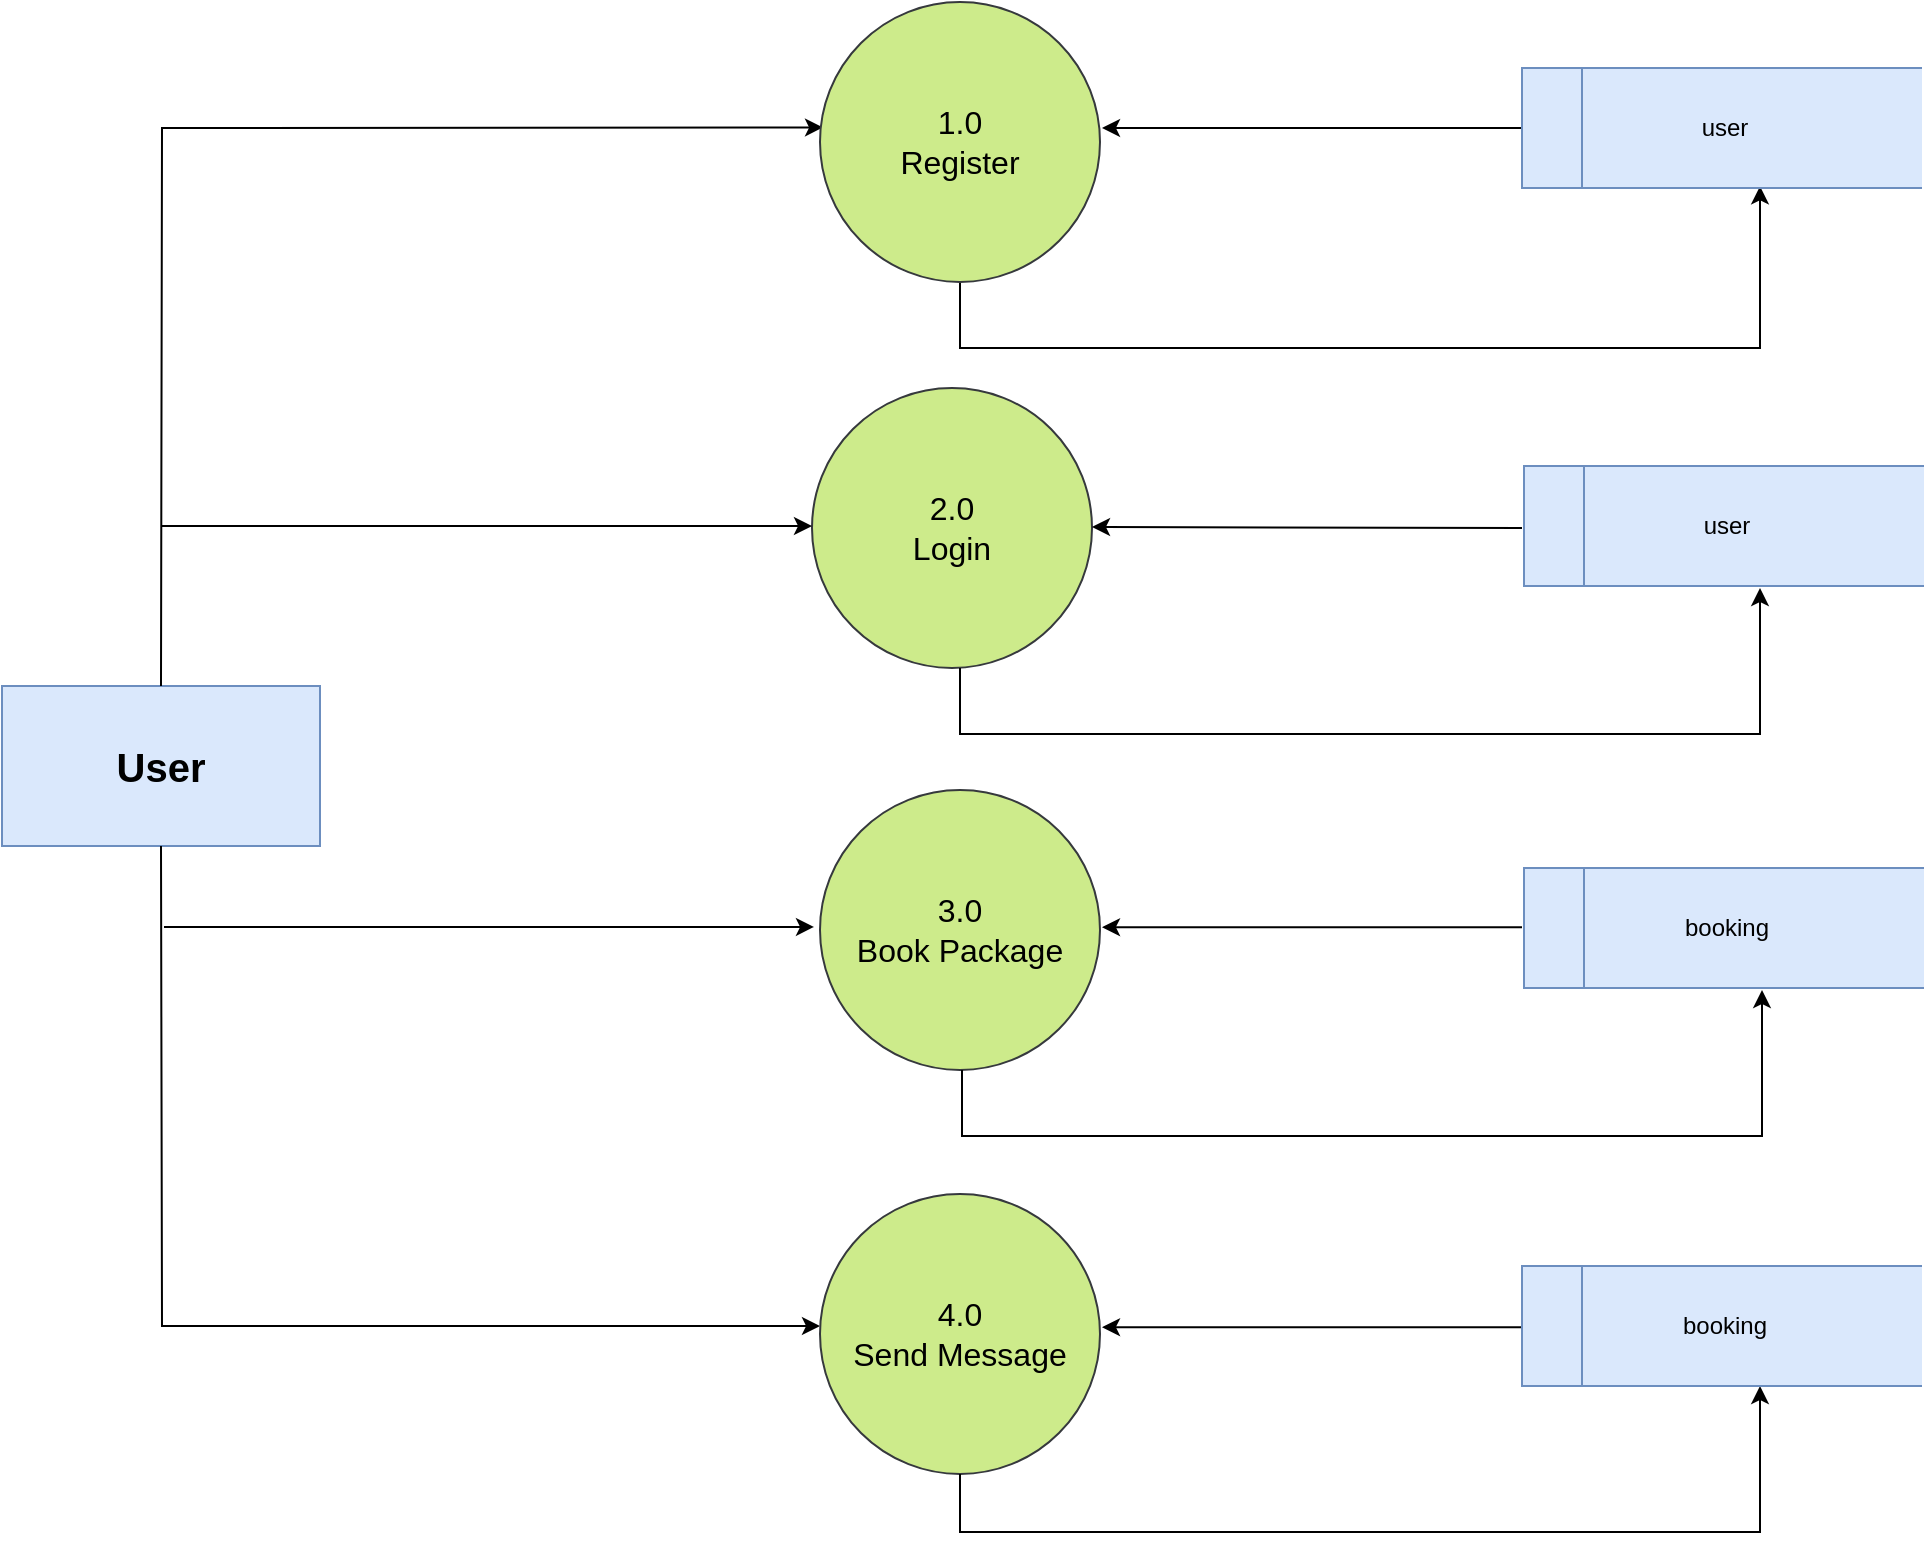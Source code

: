 <mxfile version="21.7.5" type="device">
  <diagram name="Page-1" id="w_C1iKdAjof2hLGjVRmb">
    <mxGraphModel dx="1615" dy="822" grid="1" gridSize="10" guides="1" tooltips="1" connect="1" arrows="1" fold="1" page="1" pageScale="1" pageWidth="827" pageHeight="583" math="0" shadow="0">
      <root>
        <mxCell id="0" />
        <mxCell id="1" parent="0" />
        <mxCell id="Z2XLwvbqGipMTayrslaY-1" value="" style="endArrow=classic;html=1;rounded=0;entryX=0.595;entryY=0.986;entryDx=0;entryDy=0;entryPerimeter=0;" parent="1" edge="1">
          <mxGeometry width="50" height="50" relative="1" as="geometry">
            <mxPoint x="559.0" y="157" as="sourcePoint" />
            <mxPoint x="959" y="109.16" as="targetPoint" />
            <Array as="points">
              <mxPoint x="559" y="190" />
              <mxPoint x="959" y="190" />
            </Array>
          </mxGeometry>
        </mxCell>
        <mxCell id="Z2XLwvbqGipMTayrslaY-2" value="User" style="rounded=0;whiteSpace=wrap;html=1;fillColor=#dae8fc;strokeColor=#6c8ebf;fontSize=20;fontStyle=1" parent="1" vertex="1">
          <mxGeometry x="80" y="359" width="159" height="80" as="geometry" />
        </mxCell>
        <mxCell id="Z2XLwvbqGipMTayrslaY-3" value="2.0&lt;br&gt;Login" style="ellipse;whiteSpace=wrap;html=1;aspect=fixed;fillColor=#cdeb8b;strokeColor=#36393d;fontSize=16;" parent="1" vertex="1">
          <mxGeometry x="485" y="210" width="140" height="140" as="geometry" />
        </mxCell>
        <mxCell id="Z2XLwvbqGipMTayrslaY-4" value="" style="endArrow=classic;html=1;rounded=0;exitX=0.5;exitY=0;exitDx=0;exitDy=0;entryX=0.018;entryY=0.448;entryDx=0;entryDy=0;entryPerimeter=0;" parent="1" source="Z2XLwvbqGipMTayrslaY-2" edge="1">
          <mxGeometry width="50" height="50" relative="1" as="geometry">
            <mxPoint x="159.5" y="240" as="sourcePoint" />
            <mxPoint x="490.52" y="79.72" as="targetPoint" />
            <Array as="points">
              <mxPoint x="160" y="80" />
            </Array>
          </mxGeometry>
        </mxCell>
        <mxCell id="Z2XLwvbqGipMTayrslaY-5" value="1.0&lt;br&gt;Register" style="ellipse;whiteSpace=wrap;html=1;aspect=fixed;fillColor=#cdeb8b;strokeColor=#36393d;fontSize=16;" parent="1" vertex="1">
          <mxGeometry x="489" y="17" width="140" height="140" as="geometry" />
        </mxCell>
        <mxCell id="Z2XLwvbqGipMTayrslaY-6" value="3.0&lt;br&gt;Book Package" style="ellipse;whiteSpace=wrap;html=1;aspect=fixed;fillColor=#cdeb8b;strokeColor=#36393d;fontSize=16;" parent="1" vertex="1">
          <mxGeometry x="489" y="411" width="140" height="140" as="geometry" />
        </mxCell>
        <mxCell id="Z2XLwvbqGipMTayrslaY-7" value="" style="endArrow=classic;html=1;rounded=0;entryX=0;entryY=0.5;entryDx=0;entryDy=0;" parent="1" edge="1">
          <mxGeometry width="50" height="50" relative="1" as="geometry">
            <mxPoint x="160" y="279" as="sourcePoint" />
            <mxPoint x="485" y="279" as="targetPoint" />
          </mxGeometry>
        </mxCell>
        <mxCell id="Z2XLwvbqGipMTayrslaY-8" value="" style="endArrow=classic;html=1;rounded=0;exitX=0.5;exitY=1;exitDx=0;exitDy=0;" parent="1" source="Z2XLwvbqGipMTayrslaY-2" edge="1">
          <mxGeometry width="50" height="50" relative="1" as="geometry">
            <mxPoint x="159.5" y="519" as="sourcePoint" />
            <mxPoint x="489" y="679" as="targetPoint" />
            <Array as="points">
              <mxPoint x="160" y="679" />
            </Array>
          </mxGeometry>
        </mxCell>
        <mxCell id="Z2XLwvbqGipMTayrslaY-18" value="" style="endArrow=classic;html=1;rounded=0;" parent="1" edge="1">
          <mxGeometry width="50" height="50" relative="1" as="geometry">
            <mxPoint x="559.0" y="350" as="sourcePoint" />
            <mxPoint x="959" y="310" as="targetPoint" />
            <Array as="points">
              <mxPoint x="559" y="383" />
              <mxPoint x="959" y="383" />
            </Array>
          </mxGeometry>
        </mxCell>
        <mxCell id="Z2XLwvbqGipMTayrslaY-19" value="" style="endArrow=classic;html=1;rounded=0;" parent="1" edge="1">
          <mxGeometry width="50" height="50" relative="1" as="geometry">
            <mxPoint x="560.0" y="551" as="sourcePoint" />
            <mxPoint x="960" y="511" as="targetPoint" />
            <Array as="points">
              <mxPoint x="560" y="584" />
              <mxPoint x="960" y="584" />
            </Array>
          </mxGeometry>
        </mxCell>
        <mxCell id="Z2XLwvbqGipMTayrslaY-20" value="" style="endArrow=classic;html=1;rounded=0;exitX=0;exitY=0.5;exitDx=0;exitDy=0;" parent="1" edge="1">
          <mxGeometry width="50" height="50" relative="1" as="geometry">
            <mxPoint x="840" y="80" as="sourcePoint" />
            <mxPoint x="630" y="80" as="targetPoint" />
          </mxGeometry>
        </mxCell>
        <mxCell id="Z2XLwvbqGipMTayrslaY-21" value="" style="endArrow=classic;html=1;rounded=0;exitX=0;exitY=0.5;exitDx=0;exitDy=0;" parent="1" edge="1">
          <mxGeometry width="50" height="50" relative="1" as="geometry">
            <mxPoint x="840" y="280" as="sourcePoint" />
            <mxPoint x="625" y="279.47" as="targetPoint" />
          </mxGeometry>
        </mxCell>
        <mxCell id="Z2XLwvbqGipMTayrslaY-22" value="" style="endArrow=classic;html=1;rounded=0;exitX=0;exitY=0.5;exitDx=0;exitDy=0;" parent="1" edge="1">
          <mxGeometry width="50" height="50" relative="1" as="geometry">
            <mxPoint x="840" y="479.57" as="sourcePoint" />
            <mxPoint x="630" y="479.57" as="targetPoint" />
          </mxGeometry>
        </mxCell>
        <mxCell id="Z2XLwvbqGipMTayrslaY-23" value="4.0&lt;br&gt;Send Message" style="ellipse;whiteSpace=wrap;html=1;aspect=fixed;fillColor=#cdeb8b;strokeColor=#36393d;fontSize=16;" parent="1" vertex="1">
          <mxGeometry x="489" y="613" width="140" height="140" as="geometry" />
        </mxCell>
        <mxCell id="Z2XLwvbqGipMTayrslaY-27" value="" style="endArrow=classic;html=1;rounded=0;exitX=0.5;exitY=1;exitDx=0;exitDy=0;" parent="1" source="Z2XLwvbqGipMTayrslaY-23" edge="1">
          <mxGeometry width="50" height="50" relative="1" as="geometry">
            <mxPoint x="559" y="760" as="sourcePoint" />
            <mxPoint x="959" y="709" as="targetPoint" />
            <Array as="points">
              <mxPoint x="559" y="782" />
              <mxPoint x="959" y="782" />
            </Array>
          </mxGeometry>
        </mxCell>
        <mxCell id="Z2XLwvbqGipMTayrslaY-28" value="" style="endArrow=classic;html=1;rounded=0;exitX=0;exitY=0.5;exitDx=0;exitDy=0;" parent="1" edge="1">
          <mxGeometry width="50" height="50" relative="1" as="geometry">
            <mxPoint x="840" y="679.57" as="sourcePoint" />
            <mxPoint x="630" y="679.57" as="targetPoint" />
          </mxGeometry>
        </mxCell>
        <mxCell id="Z2XLwvbqGipMTayrslaY-35" value="" style="endArrow=classic;html=1;rounded=0;entryX=0;entryY=0.5;entryDx=0;entryDy=0;" parent="1" edge="1">
          <mxGeometry width="50" height="50" relative="1" as="geometry">
            <mxPoint x="161" y="479.47" as="sourcePoint" />
            <mxPoint x="486" y="479.47" as="targetPoint" />
          </mxGeometry>
        </mxCell>
        <mxCell id="cYOlCbnRhXGeS7fk7oas-1" value="user" style="html=1;dashed=0;whiteSpace=wrap;shape=mxgraph.dfd.dataStoreID;align=center;spacingLeft=3;points=[[0,0],[0.5,0],[1,0],[0,0.5],[1,0.5],[0,1],[0.5,1],[1,1]];fillColor=#dae8fc;strokeColor=#6c8ebf;" parent="1" vertex="1">
          <mxGeometry x="840" y="50" width="200" height="60" as="geometry" />
        </mxCell>
        <mxCell id="cYOlCbnRhXGeS7fk7oas-2" value="user" style="html=1;dashed=0;whiteSpace=wrap;shape=mxgraph.dfd.dataStoreID;align=center;spacingLeft=3;points=[[0,0],[0.5,0],[1,0],[0,0.5],[1,0.5],[0,1],[0.5,1],[1,1]];fillColor=#dae8fc;strokeColor=#6c8ebf;" parent="1" vertex="1">
          <mxGeometry x="841" y="249" width="200" height="60" as="geometry" />
        </mxCell>
        <mxCell id="cYOlCbnRhXGeS7fk7oas-3" value="booking" style="html=1;dashed=0;whiteSpace=wrap;shape=mxgraph.dfd.dataStoreID;align=center;spacingLeft=3;points=[[0,0],[0.5,0],[1,0],[0,0.5],[1,0.5],[0,1],[0.5,1],[1,1]];fillColor=#dae8fc;strokeColor=#6c8ebf;" parent="1" vertex="1">
          <mxGeometry x="841" y="450" width="200" height="60" as="geometry" />
        </mxCell>
        <mxCell id="cYOlCbnRhXGeS7fk7oas-4" value="booking" style="html=1;dashed=0;whiteSpace=wrap;shape=mxgraph.dfd.dataStoreID;align=center;spacingLeft=3;points=[[0,0],[0.5,0],[1,0],[0,0.5],[1,0.5],[0,1],[0.5,1],[1,1]];fillColor=#dae8fc;strokeColor=#6c8ebf;" parent="1" vertex="1">
          <mxGeometry x="840" y="649" width="200" height="60" as="geometry" />
        </mxCell>
      </root>
    </mxGraphModel>
  </diagram>
</mxfile>
